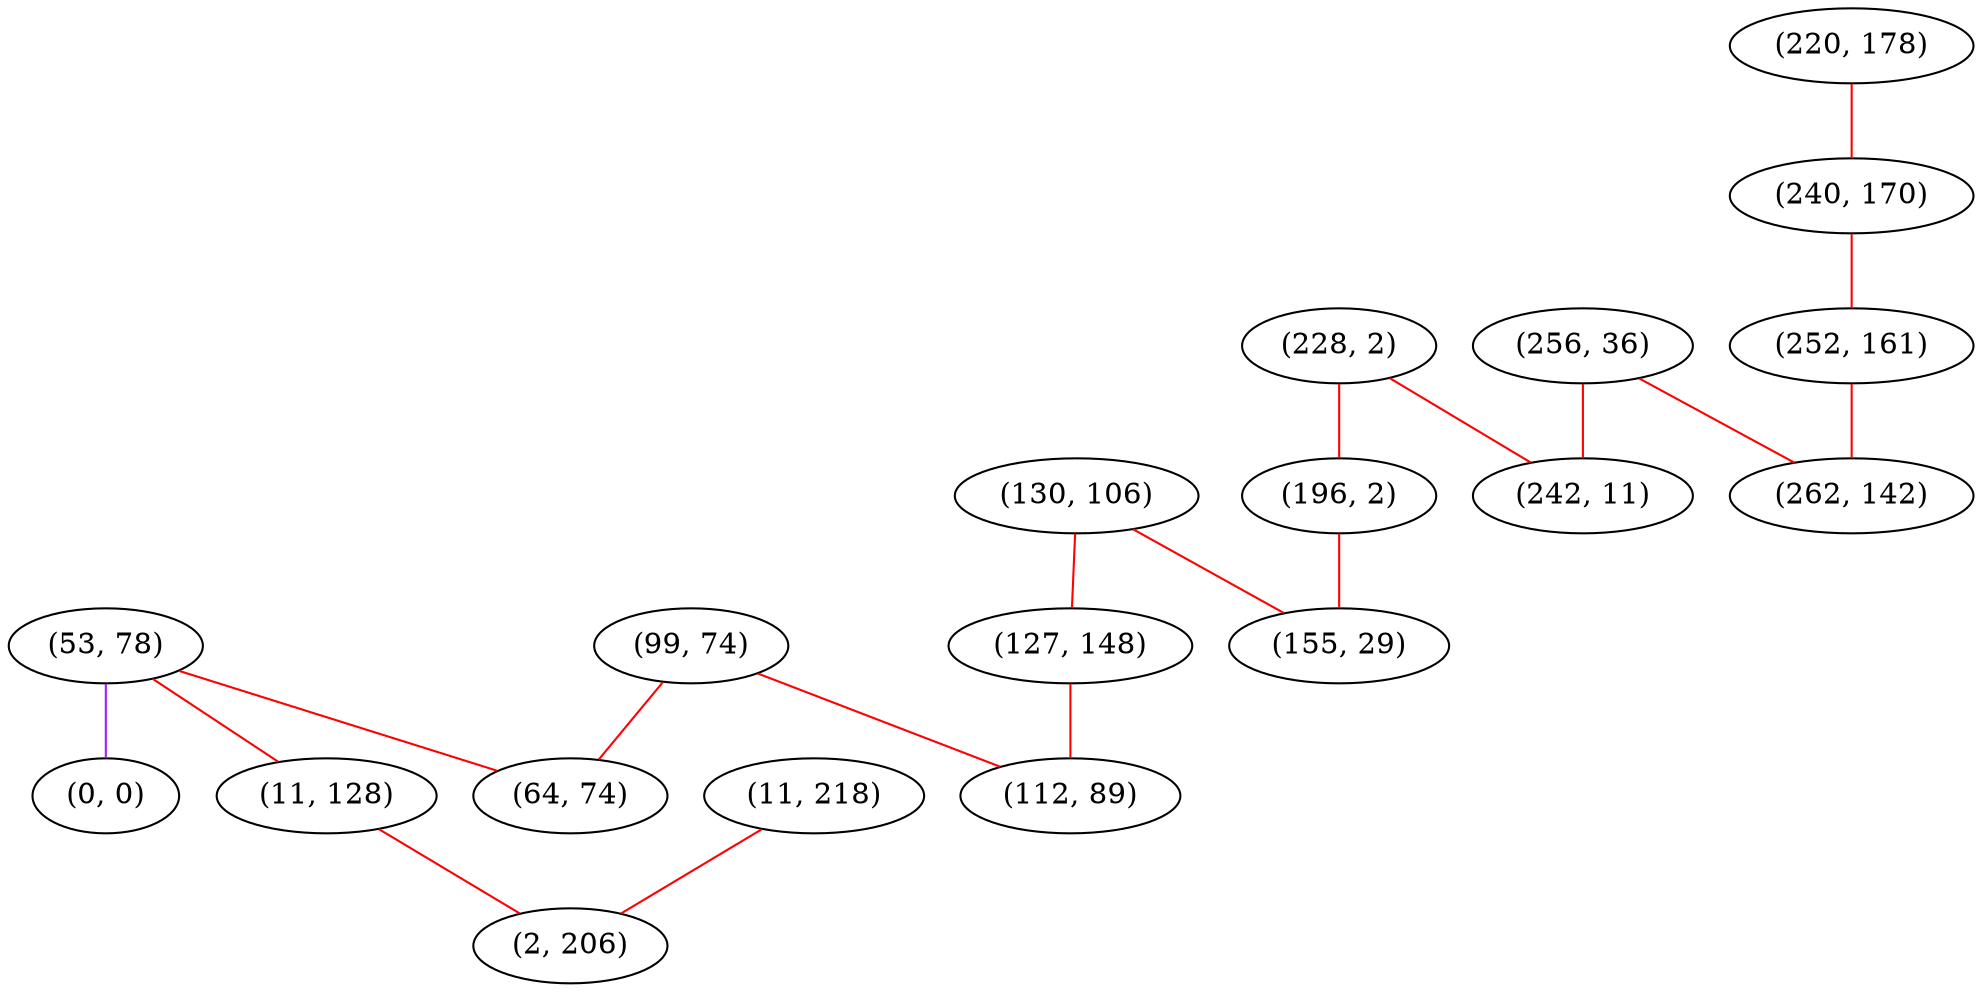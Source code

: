graph "" {
"(53, 78)";
"(220, 178)";
"(0, 0)";
"(240, 170)";
"(99, 74)";
"(256, 36)";
"(130, 106)";
"(11, 128)";
"(127, 148)";
"(11, 218)";
"(252, 161)";
"(64, 74)";
"(262, 142)";
"(228, 2)";
"(112, 89)";
"(196, 2)";
"(2, 206)";
"(242, 11)";
"(155, 29)";
"(53, 78)" -- "(11, 128)"  [color=red, key=0, weight=1];
"(53, 78)" -- "(0, 0)"  [color=purple, key=0, weight=4];
"(53, 78)" -- "(64, 74)"  [color=red, key=0, weight=1];
"(220, 178)" -- "(240, 170)"  [color=red, key=0, weight=1];
"(240, 170)" -- "(252, 161)"  [color=red, key=0, weight=1];
"(99, 74)" -- "(112, 89)"  [color=red, key=0, weight=1];
"(99, 74)" -- "(64, 74)"  [color=red, key=0, weight=1];
"(256, 36)" -- "(242, 11)"  [color=red, key=0, weight=1];
"(256, 36)" -- "(262, 142)"  [color=red, key=0, weight=1];
"(130, 106)" -- "(127, 148)"  [color=red, key=0, weight=1];
"(130, 106)" -- "(155, 29)"  [color=red, key=0, weight=1];
"(11, 128)" -- "(2, 206)"  [color=red, key=0, weight=1];
"(127, 148)" -- "(112, 89)"  [color=red, key=0, weight=1];
"(11, 218)" -- "(2, 206)"  [color=red, key=0, weight=1];
"(252, 161)" -- "(262, 142)"  [color=red, key=0, weight=1];
"(228, 2)" -- "(196, 2)"  [color=red, key=0, weight=1];
"(228, 2)" -- "(242, 11)"  [color=red, key=0, weight=1];
"(196, 2)" -- "(155, 29)"  [color=red, key=0, weight=1];
}
